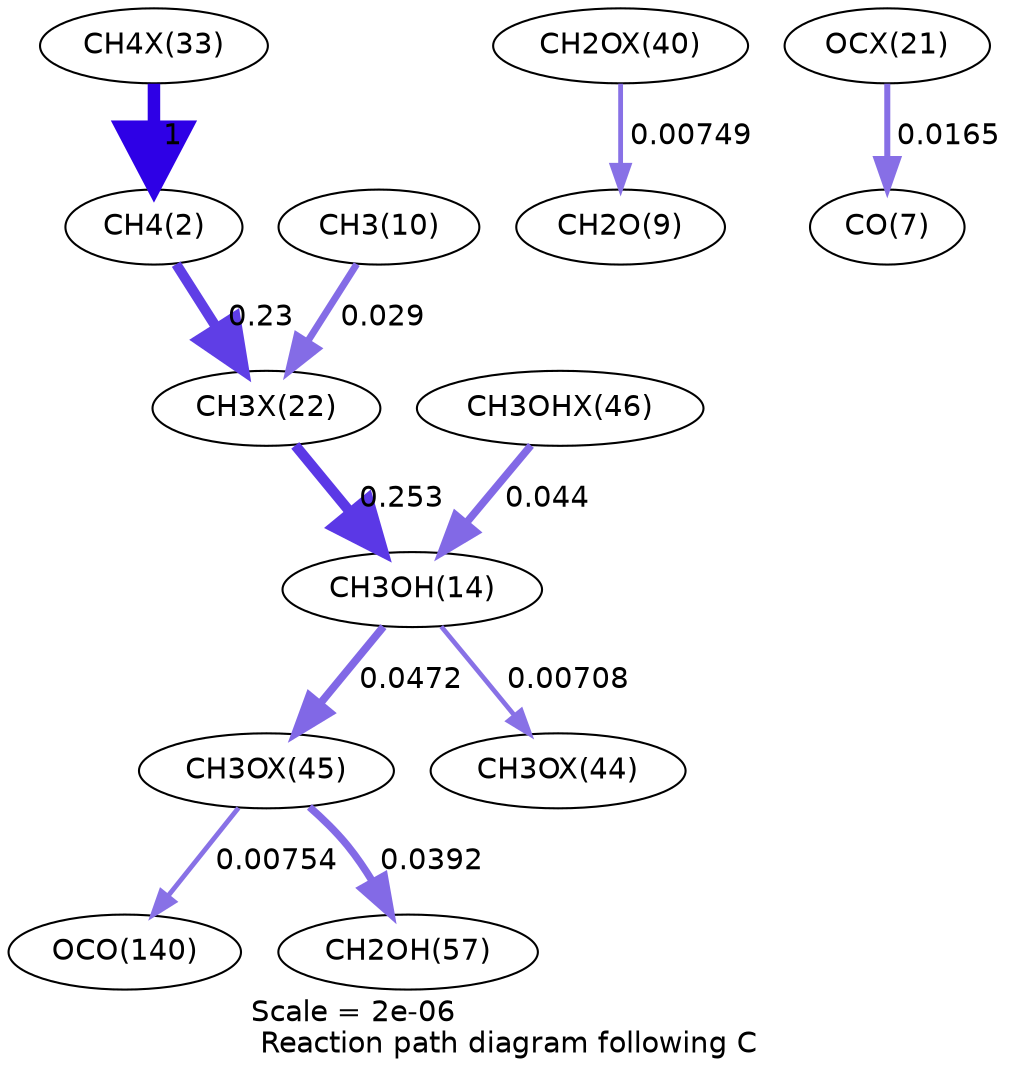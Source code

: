 digraph reaction_paths {
center=1;
s41 -> s4[fontname="Helvetica", penwidth=6, arrowsize=3, color="0.7, 1.5, 0.9"
, label=" 1"];
s4 -> s36[fontname="Helvetica", penwidth=4.89, arrowsize=2.45, color="0.7, 0.73, 0.9"
, label=" 0.23"];
s12 -> s36[fontname="Helvetica", penwidth=3.33, arrowsize=1.66, color="0.7, 0.529, 0.9"
, label=" 0.029"];
s36 -> s16[fontname="Helvetica", penwidth=4.96, arrowsize=2.48, color="0.7, 0.753, 0.9"
, label=" 0.253"];
s51 -> s16[fontname="Helvetica", penwidth=3.64, arrowsize=1.82, color="0.7, 0.544, 0.9"
, label=" 0.044"];
s16 -> s50[fontname="Helvetica", penwidth=3.7, arrowsize=1.85, color="0.7, 0.547, 0.9"
, label=" 0.0472"];
s16 -> s49[fontname="Helvetica", penwidth=2.26, arrowsize=1.13, color="0.7, 0.507, 0.9"
, label=" 0.00708"];
s50 -> s25[fontname="Helvetica", penwidth=2.31, arrowsize=1.15, color="0.7, 0.508, 0.9"
, label=" 0.00754"];
s50 -> s22[fontname="Helvetica", penwidth=3.56, arrowsize=1.78, color="0.7, 0.539, 0.9"
, label=" 0.0392"];
s48 -> s11[fontname="Helvetica", penwidth=2.31, arrowsize=1.15, color="0.7, 0.507, 0.9"
, label=" 0.00749"];
s35 -> s9[fontname="Helvetica", penwidth=2.9, arrowsize=1.45, color="0.7, 0.516, 0.9"
, label=" 0.0165"];
s4 [ fontname="Helvetica", label="CH4(2)"];
s9 [ fontname="Helvetica", label="CO(7)"];
s11 [ fontname="Helvetica", label="CH2O(9)"];
s12 [ fontname="Helvetica", label="CH3(10)"];
s16 [ fontname="Helvetica", label="CH3OH(14)"];
s22 [ fontname="Helvetica", label="CH2OH(57)"];
s25 [ fontname="Helvetica", label="OCO(140)"];
s35 [ fontname="Helvetica", label="OCX(21)"];
s36 [ fontname="Helvetica", label="CH3X(22)"];
s41 [ fontname="Helvetica", label="CH4X(33)"];
s48 [ fontname="Helvetica", label="CH2OX(40)"];
s49 [ fontname="Helvetica", label="CH3OX(44)"];
s50 [ fontname="Helvetica", label="CH3OX(45)"];
s51 [ fontname="Helvetica", label="CH3OHX(46)"];
 label = "Scale = 2e-06\l Reaction path diagram following C";
 fontname = "Helvetica";
}
